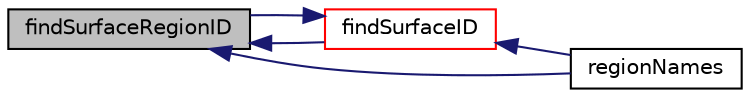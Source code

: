 digraph "findSurfaceRegionID"
{
  bgcolor="transparent";
  edge [fontname="Helvetica",fontsize="10",labelfontname="Helvetica",labelfontsize="10"];
  node [fontname="Helvetica",fontsize="10",shape=record];
  rankdir="LR";
  Node527 [label="findSurfaceRegionID",height=0.2,width=0.4,color="black", fillcolor="grey75", style="filled", fontcolor="black"];
  Node527 -> Node528 [dir="back",color="midnightblue",fontsize="10",style="solid",fontname="Helvetica"];
  Node528 [label="findSurfaceID",height=0.2,width=0.4,color="red",URL="$a26381.html#af7fdead0bde1be31dbbcd7b3a826a0bc",tooltip="Find index of surface. Return -1 if not found. "];
  Node528 -> Node527 [dir="back",color="midnightblue",fontsize="10",style="solid",fontname="Helvetica"];
  Node528 -> Node537 [dir="back",color="midnightblue",fontsize="10",style="solid",fontname="Helvetica"];
  Node537 [label="regionNames",height=0.2,width=0.4,color="black",URL="$a26381.html#a0dc1c3a7eab469ca542770f4dce82bee"];
  Node527 -> Node537 [dir="back",color="midnightblue",fontsize="10",style="solid",fontname="Helvetica"];
}
